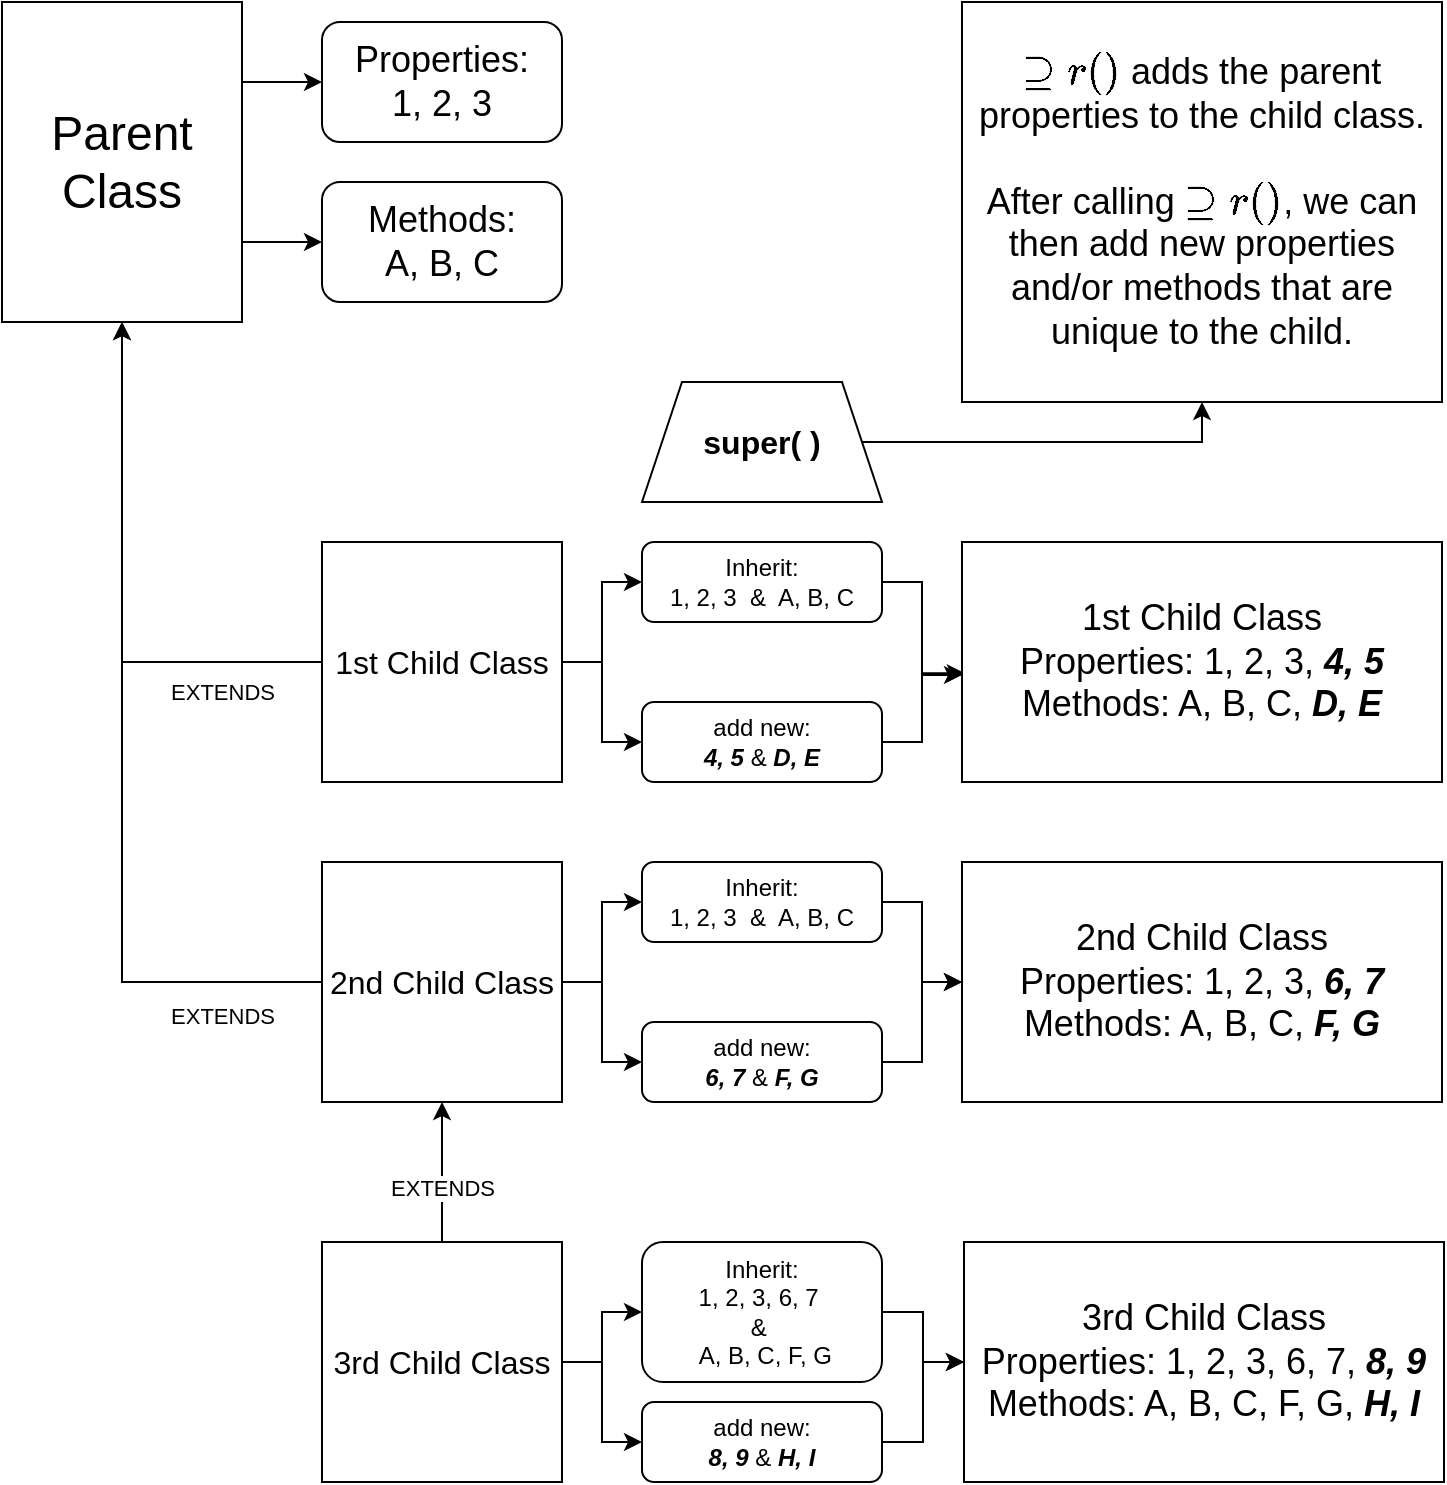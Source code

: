 <mxfile version="21.5.0" type="github">
  <diagram name="Page-1" id="X2O-sdKZSXTlZ_EuOPBw">
    <mxGraphModel dx="1511" dy="764" grid="1" gridSize="10" guides="1" tooltips="1" connect="1" arrows="1" fold="1" page="1" pageScale="1" pageWidth="827" pageHeight="1169" math="0" shadow="0">
      <root>
        <mxCell id="0" />
        <mxCell id="1" parent="0" />
        <mxCell id="9GvyIppYTJ99Te_dVyYs-4" style="edgeStyle=orthogonalEdgeStyle;rounded=0;orthogonalLoop=1;jettySize=auto;html=1;exitX=1;exitY=0.25;exitDx=0;exitDy=0;entryX=0;entryY=0.5;entryDx=0;entryDy=0;" parent="1" source="9GvyIppYTJ99Te_dVyYs-1" target="9GvyIppYTJ99Te_dVyYs-2" edge="1">
          <mxGeometry relative="1" as="geometry" />
        </mxCell>
        <mxCell id="9GvyIppYTJ99Te_dVyYs-5" style="edgeStyle=orthogonalEdgeStyle;rounded=0;orthogonalLoop=1;jettySize=auto;html=1;exitX=1;exitY=0.75;exitDx=0;exitDy=0;entryX=0;entryY=0.5;entryDx=0;entryDy=0;" parent="1" source="9GvyIppYTJ99Te_dVyYs-1" target="9GvyIppYTJ99Te_dVyYs-3" edge="1">
          <mxGeometry relative="1" as="geometry" />
        </mxCell>
        <mxCell id="9GvyIppYTJ99Te_dVyYs-8" style="edgeStyle=orthogonalEdgeStyle;rounded=0;orthogonalLoop=1;jettySize=auto;html=1;exitX=0;exitY=0.5;exitDx=0;exitDy=0;entryX=0.5;entryY=1;entryDx=0;entryDy=0;" parent="1" source="9GvyIppYTJ99Te_dVyYs-6" target="9GvyIppYTJ99Te_dVyYs-1" edge="1">
          <mxGeometry relative="1" as="geometry" />
        </mxCell>
        <mxCell id="9GvyIppYTJ99Te_dVyYs-10" value="EXTENDS" style="edgeLabel;html=1;align=center;verticalAlign=middle;resizable=0;points=[];" parent="9GvyIppYTJ99Te_dVyYs-8" vertex="1" connectable="0">
          <mxGeometry x="0.412" y="2" relative="1" as="geometry">
            <mxPoint x="52" y="105" as="offset" />
          </mxGeometry>
        </mxCell>
        <mxCell id="9GvyIppYTJ99Te_dVyYs-9" style="edgeStyle=orthogonalEdgeStyle;rounded=0;orthogonalLoop=1;jettySize=auto;html=1;exitX=0;exitY=0.5;exitDx=0;exitDy=0;entryX=0.5;entryY=1;entryDx=0;entryDy=0;" parent="1" source="9GvyIppYTJ99Te_dVyYs-7" target="9GvyIppYTJ99Te_dVyYs-1" edge="1">
          <mxGeometry relative="1" as="geometry" />
        </mxCell>
        <mxCell id="9GvyIppYTJ99Te_dVyYs-11" value="EXTENDS" style="edgeLabel;html=1;align=center;verticalAlign=middle;resizable=0;points=[];" parent="9GvyIppYTJ99Te_dVyYs-9" vertex="1" connectable="0">
          <mxGeometry x="0.681" relative="1" as="geometry">
            <mxPoint x="50" y="278" as="offset" />
          </mxGeometry>
        </mxCell>
        <mxCell id="9GvyIppYTJ99Te_dVyYs-1" value="&lt;font style=&quot;font-size: 24px;&quot;&gt;Parent Class&lt;/font&gt;" style="rounded=0;whiteSpace=wrap;html=1;" parent="1" vertex="1">
          <mxGeometry x="40" y="60" width="120" height="160" as="geometry" />
        </mxCell>
        <mxCell id="9GvyIppYTJ99Te_dVyYs-2" value="&lt;font style=&quot;font-size: 18px;&quot;&gt;Properties:&lt;br&gt;1, 2, 3&lt;/font&gt;" style="rounded=1;whiteSpace=wrap;html=1;" parent="1" vertex="1">
          <mxGeometry x="200" y="70" width="120" height="60" as="geometry" />
        </mxCell>
        <mxCell id="9GvyIppYTJ99Te_dVyYs-3" value="&lt;font style=&quot;font-size: 18px;&quot;&gt;Methods:&lt;br&gt;A, B, C&lt;/font&gt;" style="rounded=1;whiteSpace=wrap;html=1;" parent="1" vertex="1">
          <mxGeometry x="200" y="150" width="120" height="60" as="geometry" />
        </mxCell>
        <mxCell id="9GvyIppYTJ99Te_dVyYs-14" style="edgeStyle=orthogonalEdgeStyle;rounded=0;orthogonalLoop=1;jettySize=auto;html=1;exitX=1;exitY=0.5;exitDx=0;exitDy=0;entryX=0;entryY=0.5;entryDx=0;entryDy=0;" parent="1" source="9GvyIppYTJ99Te_dVyYs-6" target="9GvyIppYTJ99Te_dVyYs-12" edge="1">
          <mxGeometry relative="1" as="geometry" />
        </mxCell>
        <mxCell id="9GvyIppYTJ99Te_dVyYs-15" style="edgeStyle=orthogonalEdgeStyle;rounded=0;orthogonalLoop=1;jettySize=auto;html=1;exitX=1;exitY=0.5;exitDx=0;exitDy=0;entryX=0;entryY=0.5;entryDx=0;entryDy=0;" parent="1" source="9GvyIppYTJ99Te_dVyYs-6" target="9GvyIppYTJ99Te_dVyYs-13" edge="1">
          <mxGeometry relative="1" as="geometry" />
        </mxCell>
        <mxCell id="9GvyIppYTJ99Te_dVyYs-6" value="&lt;font size=&quot;3&quot;&gt;1st Child Class&lt;br&gt;&lt;/font&gt;" style="rounded=0;whiteSpace=wrap;html=1;" parent="1" vertex="1">
          <mxGeometry x="200" y="330" width="120" height="120" as="geometry" />
        </mxCell>
        <mxCell id="9GvyIppYTJ99Te_dVyYs-18" style="edgeStyle=orthogonalEdgeStyle;rounded=0;orthogonalLoop=1;jettySize=auto;html=1;exitX=1;exitY=0.5;exitDx=0;exitDy=0;entryX=0;entryY=0.5;entryDx=0;entryDy=0;" parent="1" source="9GvyIppYTJ99Te_dVyYs-7" target="9GvyIppYTJ99Te_dVyYs-16" edge="1">
          <mxGeometry relative="1" as="geometry" />
        </mxCell>
        <mxCell id="9GvyIppYTJ99Te_dVyYs-19" style="edgeStyle=orthogonalEdgeStyle;rounded=0;orthogonalLoop=1;jettySize=auto;html=1;exitX=1;exitY=0.5;exitDx=0;exitDy=0;entryX=0;entryY=0.5;entryDx=0;entryDy=0;" parent="1" source="9GvyIppYTJ99Te_dVyYs-7" target="9GvyIppYTJ99Te_dVyYs-17" edge="1">
          <mxGeometry relative="1" as="geometry" />
        </mxCell>
        <mxCell id="9GvyIppYTJ99Te_dVyYs-7" value="&lt;font size=&quot;3&quot;&gt;2nd Child Class&lt;br&gt;&lt;/font&gt;" style="rounded=0;whiteSpace=wrap;html=1;" parent="1" vertex="1">
          <mxGeometry x="200" y="490" width="120" height="120" as="geometry" />
        </mxCell>
        <mxCell id="9GvyIppYTJ99Te_dVyYs-21" style="edgeStyle=orthogonalEdgeStyle;rounded=0;orthogonalLoop=1;jettySize=auto;html=1;exitX=1;exitY=0.5;exitDx=0;exitDy=0;entryX=0.006;entryY=0.547;entryDx=0;entryDy=0;entryPerimeter=0;" parent="1" source="9GvyIppYTJ99Te_dVyYs-12" target="9GvyIppYTJ99Te_dVyYs-20" edge="1">
          <mxGeometry relative="1" as="geometry" />
        </mxCell>
        <mxCell id="9GvyIppYTJ99Te_dVyYs-12" value="Inherit:&lt;br&gt;1, 2, 3&amp;nbsp; &amp;amp;&amp;nbsp; A, B, C" style="rounded=1;whiteSpace=wrap;html=1;" parent="1" vertex="1">
          <mxGeometry x="360" y="330" width="120" height="40" as="geometry" />
        </mxCell>
        <mxCell id="9GvyIppYTJ99Te_dVyYs-22" style="edgeStyle=orthogonalEdgeStyle;rounded=0;orthogonalLoop=1;jettySize=auto;html=1;exitX=1;exitY=0.5;exitDx=0;exitDy=0;entryX=0;entryY=0.554;entryDx=0;entryDy=0;entryPerimeter=0;" parent="1" source="9GvyIppYTJ99Te_dVyYs-13" target="9GvyIppYTJ99Te_dVyYs-20" edge="1">
          <mxGeometry relative="1" as="geometry" />
        </mxCell>
        <mxCell id="9GvyIppYTJ99Te_dVyYs-13" value="add new:&lt;br&gt;&lt;b style=&quot;font-style: italic;&quot;&gt;4, 5 &lt;/b&gt;&amp;amp;&lt;b style=&quot;font-style: italic;&quot;&gt; D, E&lt;/b&gt;" style="rounded=1;whiteSpace=wrap;html=1;" parent="1" vertex="1">
          <mxGeometry x="360" y="410" width="120" height="40" as="geometry" />
        </mxCell>
        <mxCell id="9GvyIppYTJ99Te_dVyYs-24" style="edgeStyle=orthogonalEdgeStyle;rounded=0;orthogonalLoop=1;jettySize=auto;html=1;exitX=1;exitY=0.5;exitDx=0;exitDy=0;entryX=0;entryY=0.5;entryDx=0;entryDy=0;" parent="1" source="9GvyIppYTJ99Te_dVyYs-16" target="9GvyIppYTJ99Te_dVyYs-23" edge="1">
          <mxGeometry relative="1" as="geometry" />
        </mxCell>
        <mxCell id="9GvyIppYTJ99Te_dVyYs-16" value="Inherit:&lt;br&gt;1, 2, 3&amp;nbsp; &amp;amp;&amp;nbsp; A, B, C" style="rounded=1;whiteSpace=wrap;html=1;" parent="1" vertex="1">
          <mxGeometry x="360" y="490" width="120" height="40" as="geometry" />
        </mxCell>
        <mxCell id="9GvyIppYTJ99Te_dVyYs-25" style="edgeStyle=orthogonalEdgeStyle;rounded=0;orthogonalLoop=1;jettySize=auto;html=1;exitX=1;exitY=0.5;exitDx=0;exitDy=0;entryX=0;entryY=0.5;entryDx=0;entryDy=0;" parent="1" source="9GvyIppYTJ99Te_dVyYs-17" target="9GvyIppYTJ99Te_dVyYs-23" edge="1">
          <mxGeometry relative="1" as="geometry" />
        </mxCell>
        <mxCell id="9GvyIppYTJ99Te_dVyYs-17" value="add new:&lt;br&gt;&lt;b style=&quot;font-style: italic;&quot;&gt;6, 7 &lt;/b&gt;&amp;amp;&lt;b style=&quot;font-style: italic;&quot;&gt; F, G&lt;/b&gt;" style="rounded=1;whiteSpace=wrap;html=1;" parent="1" vertex="1">
          <mxGeometry x="360" y="570" width="120" height="40" as="geometry" />
        </mxCell>
        <mxCell id="9GvyIppYTJ99Te_dVyYs-20" value="&lt;font style=&quot;font-size: 18px;&quot;&gt;1st Child Class&lt;br&gt;Properties: 1, 2, 3, &lt;b&gt;&lt;i&gt;4, 5&lt;/i&gt;&lt;/b&gt;&lt;br&gt;Methods: A, B, C, &lt;b&gt;&lt;i&gt;D, E&lt;/i&gt;&lt;/b&gt;&lt;/font&gt;" style="rounded=0;whiteSpace=wrap;html=1;" parent="1" vertex="1">
          <mxGeometry x="520" y="330" width="240" height="120" as="geometry" />
        </mxCell>
        <mxCell id="9GvyIppYTJ99Te_dVyYs-23" value="&lt;font style=&quot;font-size: 18px;&quot;&gt;2nd Child Class&lt;br&gt;Properties: 1, 2, 3, &lt;b&gt;&lt;i&gt;6, 7&lt;/i&gt;&lt;/b&gt;&lt;br&gt;Methods: A, B, C, &lt;b&gt;&lt;i&gt;F, G&lt;/i&gt;&lt;/b&gt;&lt;/font&gt;" style="rounded=0;whiteSpace=wrap;html=1;" parent="1" vertex="1">
          <mxGeometry x="520" y="490" width="240" height="120" as="geometry" />
        </mxCell>
        <mxCell id="qUHQeJ4wNZylrGG2xAwJ-4" style="edgeStyle=orthogonalEdgeStyle;rounded=0;orthogonalLoop=1;jettySize=auto;html=1;exitX=1;exitY=0.5;exitDx=0;exitDy=0;entryX=0.5;entryY=1;entryDx=0;entryDy=0;" edge="1" parent="1" source="qUHQeJ4wNZylrGG2xAwJ-1" target="qUHQeJ4wNZylrGG2xAwJ-3">
          <mxGeometry relative="1" as="geometry" />
        </mxCell>
        <mxCell id="qUHQeJ4wNZylrGG2xAwJ-1" value="&lt;h2&gt;&lt;font size=&quot;3&quot;&gt;super( )&lt;/font&gt;&lt;/h2&gt;" style="shape=trapezoid;perimeter=trapezoidPerimeter;whiteSpace=wrap;html=1;fixedSize=1;" vertex="1" parent="1">
          <mxGeometry x="360" y="250" width="120" height="60" as="geometry" />
        </mxCell>
        <mxCell id="qUHQeJ4wNZylrGG2xAwJ-3" value="&lt;div&gt;&lt;font style=&quot;font-size: 18px;&quot;&gt;`super()` adds the parent properties to the child class.&lt;/font&gt;&lt;/div&gt;&lt;div&gt;&lt;span style=&quot;background-color: initial;&quot;&gt;&lt;font style=&quot;font-size: 18px;&quot;&gt;&lt;br&gt;After calling `super()`, we can then add new properties and/or methods that are unique to the child.&lt;/font&gt;&lt;/span&gt;&lt;/div&gt;" style="rounded=0;whiteSpace=wrap;html=1;" vertex="1" parent="1">
          <mxGeometry x="520" y="60" width="240" height="200" as="geometry" />
        </mxCell>
        <mxCell id="qUHQeJ4wNZylrGG2xAwJ-11" style="edgeStyle=orthogonalEdgeStyle;rounded=0;orthogonalLoop=1;jettySize=auto;html=1;exitX=1;exitY=0.5;exitDx=0;exitDy=0;entryX=0;entryY=0.5;entryDx=0;entryDy=0;" edge="1" parent="1" source="qUHQeJ4wNZylrGG2xAwJ-6" target="qUHQeJ4wNZylrGG2xAwJ-9">
          <mxGeometry relative="1" as="geometry" />
        </mxCell>
        <mxCell id="qUHQeJ4wNZylrGG2xAwJ-12" style="edgeStyle=orthogonalEdgeStyle;rounded=0;orthogonalLoop=1;jettySize=auto;html=1;exitX=1;exitY=0.5;exitDx=0;exitDy=0;entryX=0;entryY=0.5;entryDx=0;entryDy=0;" edge="1" parent="1" source="qUHQeJ4wNZylrGG2xAwJ-6" target="qUHQeJ4wNZylrGG2xAwJ-10">
          <mxGeometry relative="1" as="geometry" />
        </mxCell>
        <mxCell id="qUHQeJ4wNZylrGG2xAwJ-18" style="edgeStyle=orthogonalEdgeStyle;rounded=0;orthogonalLoop=1;jettySize=auto;html=1;exitX=0.5;exitY=0;exitDx=0;exitDy=0;entryX=0.5;entryY=1;entryDx=0;entryDy=0;" edge="1" parent="1" source="qUHQeJ4wNZylrGG2xAwJ-6" target="9GvyIppYTJ99Te_dVyYs-7">
          <mxGeometry relative="1" as="geometry" />
        </mxCell>
        <mxCell id="qUHQeJ4wNZylrGG2xAwJ-19" value="EXTENDS" style="edgeLabel;html=1;align=center;verticalAlign=middle;resizable=0;points=[];" vertex="1" connectable="0" parent="qUHQeJ4wNZylrGG2xAwJ-18">
          <mxGeometry x="-0.22" relative="1" as="geometry">
            <mxPoint as="offset" />
          </mxGeometry>
        </mxCell>
        <mxCell id="qUHQeJ4wNZylrGG2xAwJ-6" value="&lt;font size=&quot;3&quot;&gt;3rd Child Class&lt;br&gt;&lt;/font&gt;" style="rounded=0;whiteSpace=wrap;html=1;" vertex="1" parent="1">
          <mxGeometry x="200" y="680" width="120" height="120" as="geometry" />
        </mxCell>
        <mxCell id="qUHQeJ4wNZylrGG2xAwJ-14" style="edgeStyle=orthogonalEdgeStyle;rounded=0;orthogonalLoop=1;jettySize=auto;html=1;exitX=1;exitY=0.5;exitDx=0;exitDy=0;entryX=0;entryY=0.5;entryDx=0;entryDy=0;" edge="1" parent="1" source="qUHQeJ4wNZylrGG2xAwJ-9" target="qUHQeJ4wNZylrGG2xAwJ-13">
          <mxGeometry relative="1" as="geometry" />
        </mxCell>
        <mxCell id="qUHQeJ4wNZylrGG2xAwJ-9" value="Inherit:&lt;br&gt;1, 2, 3, 6, 7&amp;nbsp; &lt;br&gt;&amp;amp;&amp;nbsp;&lt;br&gt;&amp;nbsp;A, B, C, F, G" style="rounded=1;whiteSpace=wrap;html=1;" vertex="1" parent="1">
          <mxGeometry x="360" y="680" width="120" height="70" as="geometry" />
        </mxCell>
        <mxCell id="qUHQeJ4wNZylrGG2xAwJ-15" style="edgeStyle=orthogonalEdgeStyle;rounded=0;orthogonalLoop=1;jettySize=auto;html=1;exitX=1;exitY=0.5;exitDx=0;exitDy=0;entryX=0;entryY=0.5;entryDx=0;entryDy=0;" edge="1" parent="1" source="qUHQeJ4wNZylrGG2xAwJ-10" target="qUHQeJ4wNZylrGG2xAwJ-13">
          <mxGeometry relative="1" as="geometry" />
        </mxCell>
        <mxCell id="qUHQeJ4wNZylrGG2xAwJ-10" value="add new:&lt;br&gt;&lt;b style=&quot;font-style: italic;&quot;&gt;8, 9&amp;nbsp;&lt;/b&gt;&amp;amp;&lt;b style=&quot;font-style: italic;&quot;&gt;&amp;nbsp;H, I&lt;/b&gt;" style="rounded=1;whiteSpace=wrap;html=1;" vertex="1" parent="1">
          <mxGeometry x="360" y="760" width="120" height="40" as="geometry" />
        </mxCell>
        <mxCell id="qUHQeJ4wNZylrGG2xAwJ-13" value="&lt;font style=&quot;font-size: 18px;&quot;&gt;3rd Child Class&lt;br&gt;Properties: 1, 2, 3, 6, 7, &lt;b style=&quot;&quot;&gt;&lt;i&gt;8, 9&lt;/i&gt;&lt;/b&gt;&lt;br&gt;Methods: A, B, C, F, G, &lt;b&gt;&lt;i&gt;H, I&lt;/i&gt;&lt;/b&gt;&lt;/font&gt;" style="rounded=0;whiteSpace=wrap;html=1;" vertex="1" parent="1">
          <mxGeometry x="521" y="680" width="240" height="120" as="geometry" />
        </mxCell>
      </root>
    </mxGraphModel>
  </diagram>
</mxfile>
